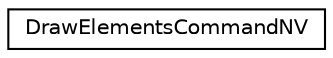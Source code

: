 digraph "Graphical Class Hierarchy"
{
 // LATEX_PDF_SIZE
  edge [fontname="Helvetica",fontsize="10",labelfontname="Helvetica",labelfontsize="10"];
  node [fontname="Helvetica",fontsize="10",shape=record];
  rankdir="LR";
  Node0 [label="DrawElementsCommandNV",height=0.2,width=0.4,color="black", fillcolor="white", style="filled",URL="$struct_draw_elements_command_n_v.html",tooltip=" "];
}
